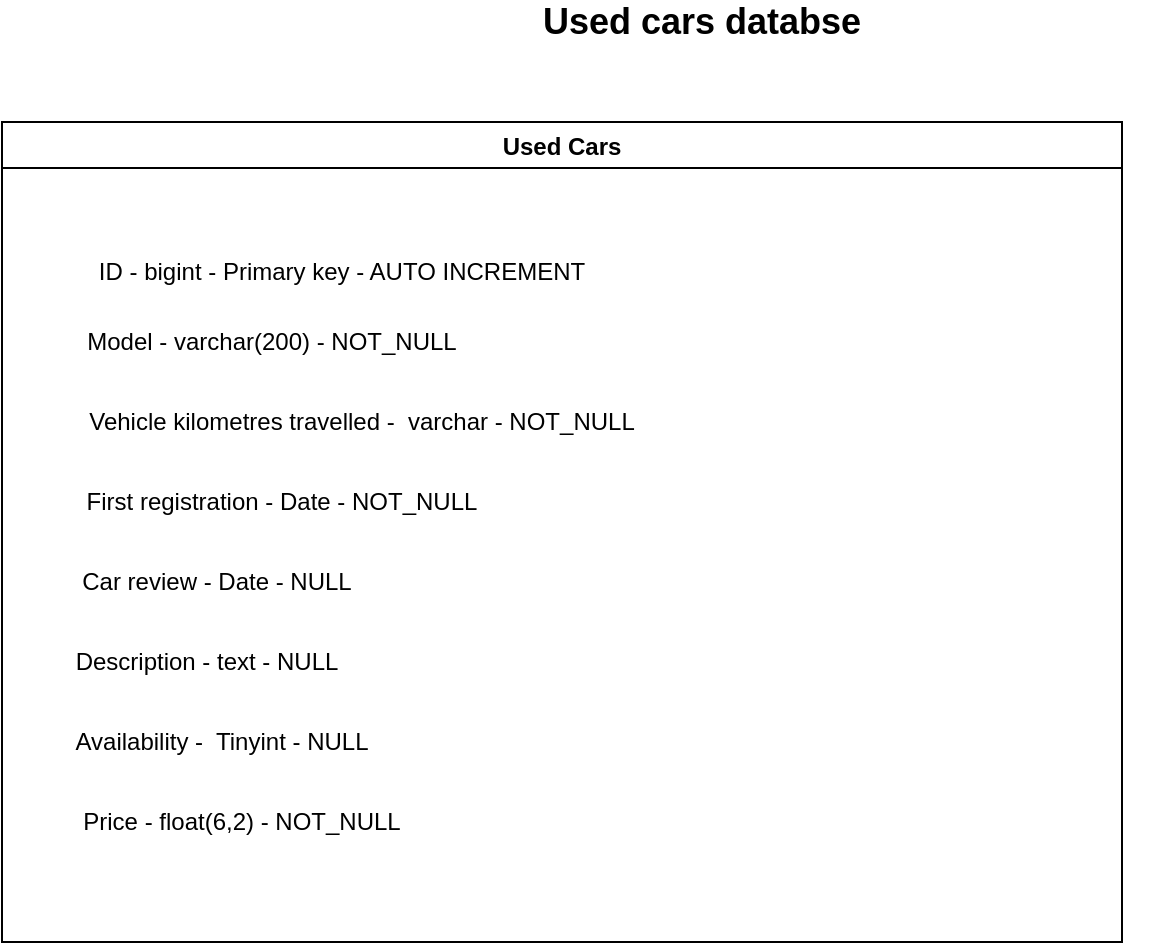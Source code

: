 <mxfile version="14.7.0" type="device"><diagram id="bQ2igmBD1lS9Ii765kwh" name="Page-1"><mxGraphModel dx="1038" dy="491" grid="1" gridSize="10" guides="1" tooltips="1" connect="1" arrows="1" fold="1" page="1" pageScale="1" pageWidth="827" pageHeight="1169" math="0" shadow="0"><root><mxCell id="0"/><mxCell id="1" parent="0"/><mxCell id="lAcHvJv2mcYFVXB7Dpgo-2" value="&lt;b&gt;&lt;font style=&quot;font-size: 18px&quot;&gt;Used cars databse&lt;/font&gt;&lt;/b&gt;" style="text;html=1;strokeColor=none;fillColor=none;align=center;verticalAlign=middle;whiteSpace=wrap;rounded=0;" parent="1" vertex="1"><mxGeometry x="240" y="60" width="460" height="20" as="geometry"/></mxCell><mxCell id="lAcHvJv2mcYFVXB7Dpgo-4" value="Used Cars" style="swimlane;" parent="1" vertex="1"><mxGeometry x="120" y="120" width="560" height="410" as="geometry"/></mxCell><mxCell id="lAcHvJv2mcYFVXB7Dpgo-7" value="ID - bigint - Primary key - AUTO INCREMENT" style="text;html=1;strokeColor=none;fillColor=none;align=center;verticalAlign=middle;whiteSpace=wrap;rounded=0;" parent="lAcHvJv2mcYFVXB7Dpgo-4" vertex="1"><mxGeometry x="40" y="60" width="260" height="30" as="geometry"/></mxCell><mxCell id="lAcHvJv2mcYFVXB7Dpgo-8" value="Model - varchar(200) - NOT_NULL" style="text;html=1;strokeColor=none;fillColor=none;align=center;verticalAlign=middle;whiteSpace=wrap;rounded=0;" parent="lAcHvJv2mcYFVXB7Dpgo-4" vertex="1"><mxGeometry x="30" y="100" width="210" height="20" as="geometry"/></mxCell><mxCell id="lAcHvJv2mcYFVXB7Dpgo-12" value="&lt;blockquote style=&quot;margin: 0 0 0 40px ; border: none ; padding: 0px&quot;&gt;&lt;blockquote style=&quot;margin: 0 0 0 40px ; border: none ; padding: 0px&quot;&gt;&lt;blockquote style=&quot;margin: 0 0 0 40px ; border: none ; padding: 0px&quot;&gt;&lt;blockquote style=&quot;margin: 0 0 0 40px ; border: none ; padding: 0px&quot;&gt;&lt;blockquote style=&quot;margin: 0 0 0 40px ; border: none ; padding: 0px&quot;&gt;&lt;blockquote style=&quot;margin: 0 0 0 40px ; border: none ; padding: 0px&quot;&gt;&lt;br&gt;&lt;/blockquote&gt;&lt;/blockquote&gt;&lt;/blockquote&gt;&lt;/blockquote&gt;&lt;/blockquote&gt;&lt;/blockquote&gt;" style="text;html=1;strokeColor=none;fillColor=none;align=center;verticalAlign=middle;whiteSpace=wrap;rounded=0;" parent="lAcHvJv2mcYFVXB7Dpgo-4" vertex="1"><mxGeometry x="40" y="120" width="310" height="20" as="geometry"/></mxCell><mxCell id="lAcHvJv2mcYFVXB7Dpgo-13" value="Vehicle kilometres travelled -&amp;nbsp; varchar - NOT_NULL" style="text;html=1;strokeColor=none;fillColor=none;align=center;verticalAlign=middle;whiteSpace=wrap;rounded=0;" parent="lAcHvJv2mcYFVXB7Dpgo-4" vertex="1"><mxGeometry x="40" y="140" width="280" height="20" as="geometry"/></mxCell><mxCell id="lAcHvJv2mcYFVXB7Dpgo-16" value="Car review - Date - NULL" style="text;html=1;strokeColor=none;fillColor=none;align=center;verticalAlign=middle;whiteSpace=wrap;rounded=0;" parent="lAcHvJv2mcYFVXB7Dpgo-4" vertex="1"><mxGeometry x="35" y="220" width="145" height="20" as="geometry"/></mxCell><mxCell id="lAcHvJv2mcYFVXB7Dpgo-20" value="Availability -&amp;nbsp; Tinyint - NULL" style="text;html=1;strokeColor=none;fillColor=none;align=center;verticalAlign=middle;whiteSpace=wrap;rounded=0;" parent="lAcHvJv2mcYFVXB7Dpgo-4" vertex="1"><mxGeometry x="30" y="300" width="160" height="20" as="geometry"/></mxCell><mxCell id="lAcHvJv2mcYFVXB7Dpgo-18" value="Price - float(6,2) - NOT_NULL" style="text;html=1;strokeColor=none;fillColor=none;align=center;verticalAlign=middle;whiteSpace=wrap;rounded=0;" parent="lAcHvJv2mcYFVXB7Dpgo-4" vertex="1"><mxGeometry x="30" y="340" width="180" height="20" as="geometry"/></mxCell><mxCell id="lAcHvJv2mcYFVXB7Dpgo-23" value="Description - text - NULL" style="text;html=1;strokeColor=none;fillColor=none;align=center;verticalAlign=middle;whiteSpace=wrap;rounded=0;" parent="lAcHvJv2mcYFVXB7Dpgo-4" vertex="1"><mxGeometry x="25" y="260" width="155" height="20" as="geometry"/></mxCell><mxCell id="lAcHvJv2mcYFVXB7Dpgo-25" value="First registration - Date - NOT_NULL" style="text;html=1;strokeColor=none;fillColor=none;align=center;verticalAlign=middle;whiteSpace=wrap;rounded=0;" parent="lAcHvJv2mcYFVXB7Dpgo-4" vertex="1"><mxGeometry x="40" y="180" width="200" height="20" as="geometry"/></mxCell></root></mxGraphModel></diagram></mxfile>